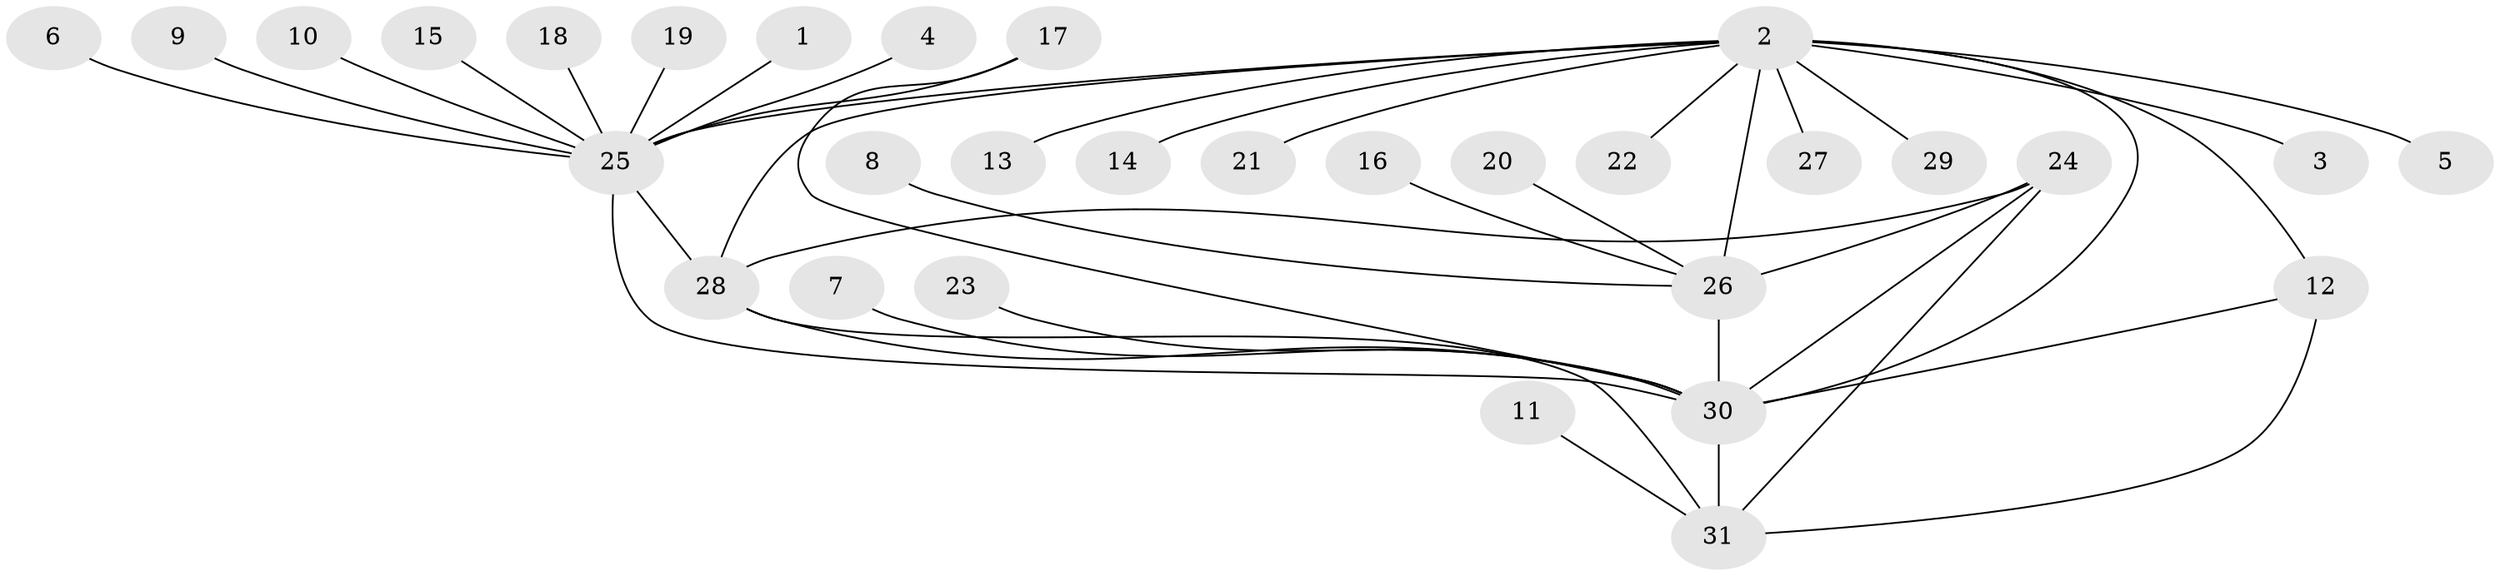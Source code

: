 // original degree distribution, {18: 0.016129032258064516, 3: 0.03225806451612903, 16: 0.016129032258064516, 4: 0.04838709677419355, 1: 0.5967741935483871, 6: 0.06451612903225806, 5: 0.06451612903225806, 8: 0.016129032258064516, 9: 0.016129032258064516, 2: 0.12903225806451613}
// Generated by graph-tools (version 1.1) at 2025/26/03/09/25 03:26:00]
// undirected, 31 vertices, 41 edges
graph export_dot {
graph [start="1"]
  node [color=gray90,style=filled];
  1;
  2;
  3;
  4;
  5;
  6;
  7;
  8;
  9;
  10;
  11;
  12;
  13;
  14;
  15;
  16;
  17;
  18;
  19;
  20;
  21;
  22;
  23;
  24;
  25;
  26;
  27;
  28;
  29;
  30;
  31;
  1 -- 25 [weight=1.0];
  2 -- 3 [weight=1.0];
  2 -- 5 [weight=1.0];
  2 -- 12 [weight=1.0];
  2 -- 13 [weight=1.0];
  2 -- 14 [weight=1.0];
  2 -- 21 [weight=1.0];
  2 -- 22 [weight=1.0];
  2 -- 25 [weight=1.0];
  2 -- 26 [weight=2.0];
  2 -- 27 [weight=1.0];
  2 -- 28 [weight=1.0];
  2 -- 29 [weight=1.0];
  2 -- 30 [weight=3.0];
  4 -- 25 [weight=1.0];
  6 -- 25 [weight=1.0];
  7 -- 30 [weight=1.0];
  8 -- 26 [weight=1.0];
  9 -- 25 [weight=1.0];
  10 -- 25 [weight=1.0];
  11 -- 31 [weight=1.0];
  12 -- 30 [weight=1.0];
  12 -- 31 [weight=2.0];
  15 -- 25 [weight=1.0];
  16 -- 26 [weight=1.0];
  17 -- 25 [weight=1.0];
  17 -- 30 [weight=1.0];
  18 -- 25 [weight=1.0];
  19 -- 25 [weight=1.0];
  20 -- 26 [weight=1.0];
  23 -- 30 [weight=1.0];
  24 -- 26 [weight=1.0];
  24 -- 28 [weight=1.0];
  24 -- 30 [weight=1.0];
  24 -- 31 [weight=1.0];
  25 -- 28 [weight=2.0];
  25 -- 30 [weight=2.0];
  26 -- 30 [weight=3.0];
  28 -- 30 [weight=1.0];
  28 -- 31 [weight=1.0];
  30 -- 31 [weight=2.0];
}

